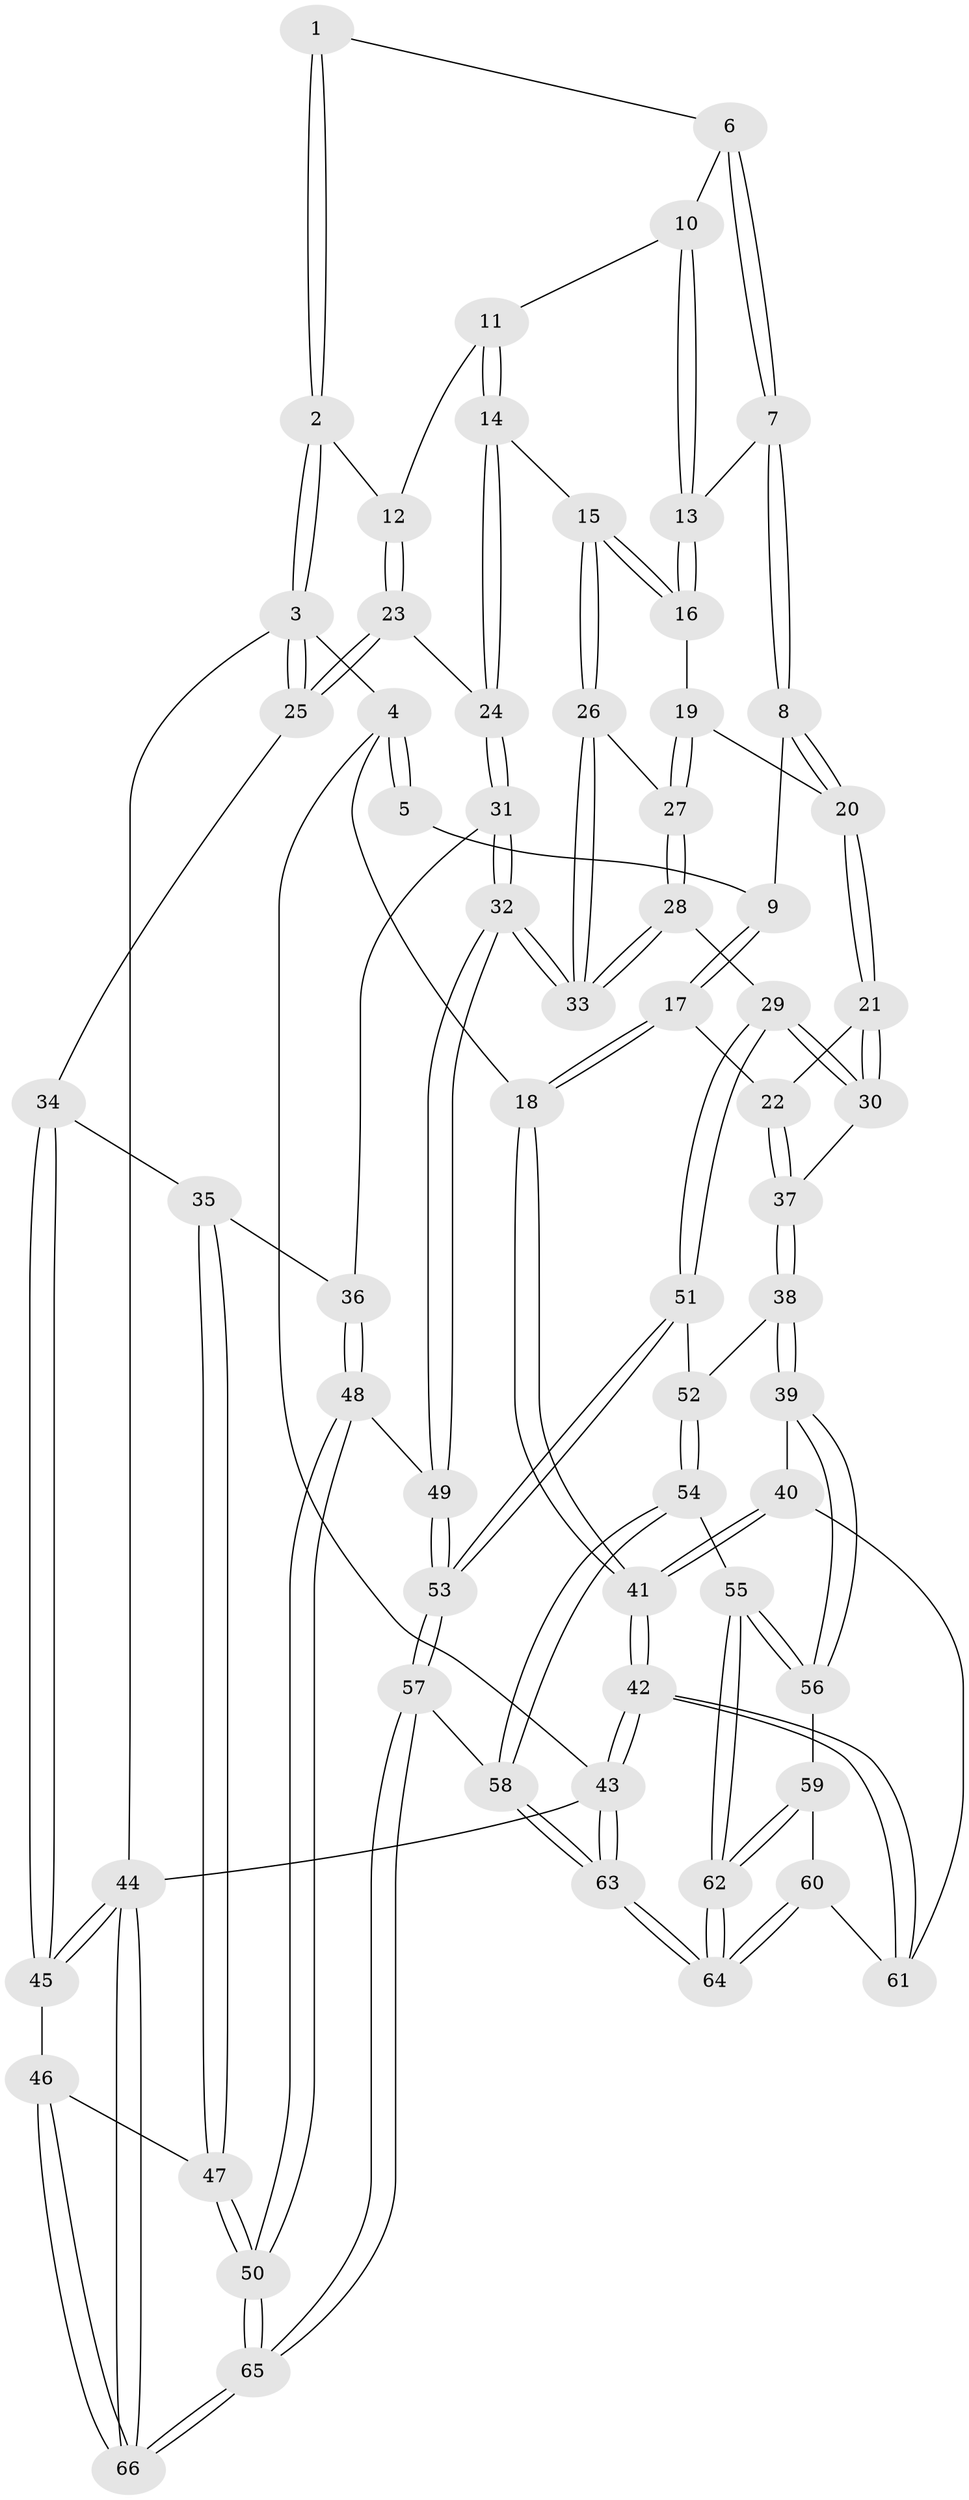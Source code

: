 // Generated by graph-tools (version 1.1) at 2025/16/03/09/25 04:16:50]
// undirected, 66 vertices, 162 edges
graph export_dot {
graph [start="1"]
  node [color=gray90,style=filled];
  1 [pos="+0.47702620445261595+0"];
  2 [pos="+1+0"];
  3 [pos="+1+0"];
  4 [pos="+0+0"];
  5 [pos="+0+0"];
  6 [pos="+0.47704112282236705+0"];
  7 [pos="+0.3425500676152962+0.12774536988124108"];
  8 [pos="+0.30996398937754677+0.17009354586770895"];
  9 [pos="+0.2250464457101338+0.15647526193291836"];
  10 [pos="+0.6078572987209558+0.12020727834990247"];
  11 [pos="+0.645178147466806+0.13858402500808073"];
  12 [pos="+0.8157235141481801+0.16323354300599144"];
  13 [pos="+0.5361818585057875+0.21829644947123092"];
  14 [pos="+0.6307492230010352+0.40146240796288807"];
  15 [pos="+0.5982717527175284+0.40723974155569476"];
  16 [pos="+0.5335242716130157+0.22390830427028102"];
  17 [pos="+0+0.32654218506034444"];
  18 [pos="+0+0.30193591633971356"];
  19 [pos="+0.36789088125300695+0.30420626225292446"];
  20 [pos="+0.3503163951218703+0.29796294603936097"];
  21 [pos="+0.30420499773084037+0.3471343640162936"];
  22 [pos="+0.10315210631388116+0.4190998834123054"];
  23 [pos="+0.8401345789287354+0.3131903587443369"];
  24 [pos="+0.7510508667470279+0.41573977354403574"];
  25 [pos="+1+0.40913489267987774"];
  26 [pos="+0.5883481780496023+0.4127488059974705"];
  27 [pos="+0.493709545463793+0.41521544008034483"];
  28 [pos="+0.38882522311625844+0.5778729111829985"];
  29 [pos="+0.3508662929192536+0.5899694738873097"];
  30 [pos="+0.3404819580845583+0.5780940153852844"];
  31 [pos="+0.7536169326249974+0.42444359538950305"];
  32 [pos="+0.585169642147361+0.6620198760339325"];
  33 [pos="+0.5744752136358212+0.6484074423264959"];
  34 [pos="+1+0.41624485970969893"];
  35 [pos="+0.8702153385938469+0.5814375877390348"];
  36 [pos="+0.8160615518656529+0.5705147889125729"];
  37 [pos="+0.13328566404035636+0.48116262783095"];
  38 [pos="+0.11231943344078618+0.6472570172962894"];
  39 [pos="+0.08285648825408957+0.6764789713862477"];
  40 [pos="+0.07779091774643423+0.6767667391330384"];
  41 [pos="+0+0.6519819618577243"];
  42 [pos="+0+0.8054874840583017"];
  43 [pos="+0+1"];
  44 [pos="+1+1"];
  45 [pos="+1+0.8103712387465286"];
  46 [pos="+1+0.7716220026004315"];
  47 [pos="+0.996323142942997+0.7615988649110966"];
  48 [pos="+0.6935663607425854+0.7328215024101915"];
  49 [pos="+0.5876975757998685+0.6663712217649247"];
  50 [pos="+0.7198737206767666+0.8290177158936061"];
  51 [pos="+0.3329520151634739+0.6356062053492635"];
  52 [pos="+0.2707092982875945+0.670949160656028"];
  53 [pos="+0.41523575999055395+0.8077223574403228"];
  54 [pos="+0.25022877076174527+0.7264530183939164"];
  55 [pos="+0.172635883066904+0.7780608472742947"];
  56 [pos="+0.08412252674283285+0.6793795630702814"];
  57 [pos="+0.386048809009918+1"];
  58 [pos="+0.3533351048867304+1"];
  59 [pos="+0.08313632741035955+0.7585467523035575"];
  60 [pos="+0.045992405814478596+0.8457865396740186"];
  61 [pos="+0.010955802209926759+0.8342482836273077"];
  62 [pos="+0.16881962751503884+0.9030362114812129"];
  63 [pos="+0.2624849775079377+1"];
  64 [pos="+0.17332187046688724+0.9497896654039018"];
  65 [pos="+0.6509114633638826+1"];
  66 [pos="+0.6846791482632006+1"];
  1 -- 2;
  1 -- 2;
  1 -- 6;
  2 -- 3;
  2 -- 3;
  2 -- 12;
  3 -- 4;
  3 -- 25;
  3 -- 25;
  3 -- 44;
  4 -- 5;
  4 -- 5;
  4 -- 18;
  4 -- 43;
  5 -- 9;
  6 -- 7;
  6 -- 7;
  6 -- 10;
  7 -- 8;
  7 -- 8;
  7 -- 13;
  8 -- 9;
  8 -- 20;
  8 -- 20;
  9 -- 17;
  9 -- 17;
  10 -- 11;
  10 -- 13;
  10 -- 13;
  11 -- 12;
  11 -- 14;
  11 -- 14;
  12 -- 23;
  12 -- 23;
  13 -- 16;
  13 -- 16;
  14 -- 15;
  14 -- 24;
  14 -- 24;
  15 -- 16;
  15 -- 16;
  15 -- 26;
  15 -- 26;
  16 -- 19;
  17 -- 18;
  17 -- 18;
  17 -- 22;
  18 -- 41;
  18 -- 41;
  19 -- 20;
  19 -- 27;
  19 -- 27;
  20 -- 21;
  20 -- 21;
  21 -- 22;
  21 -- 30;
  21 -- 30;
  22 -- 37;
  22 -- 37;
  23 -- 24;
  23 -- 25;
  23 -- 25;
  24 -- 31;
  24 -- 31;
  25 -- 34;
  26 -- 27;
  26 -- 33;
  26 -- 33;
  27 -- 28;
  27 -- 28;
  28 -- 29;
  28 -- 33;
  28 -- 33;
  29 -- 30;
  29 -- 30;
  29 -- 51;
  29 -- 51;
  30 -- 37;
  31 -- 32;
  31 -- 32;
  31 -- 36;
  32 -- 33;
  32 -- 33;
  32 -- 49;
  32 -- 49;
  34 -- 35;
  34 -- 45;
  34 -- 45;
  35 -- 36;
  35 -- 47;
  35 -- 47;
  36 -- 48;
  36 -- 48;
  37 -- 38;
  37 -- 38;
  38 -- 39;
  38 -- 39;
  38 -- 52;
  39 -- 40;
  39 -- 56;
  39 -- 56;
  40 -- 41;
  40 -- 41;
  40 -- 61;
  41 -- 42;
  41 -- 42;
  42 -- 43;
  42 -- 43;
  42 -- 61;
  42 -- 61;
  43 -- 63;
  43 -- 63;
  43 -- 44;
  44 -- 45;
  44 -- 45;
  44 -- 66;
  44 -- 66;
  45 -- 46;
  46 -- 47;
  46 -- 66;
  46 -- 66;
  47 -- 50;
  47 -- 50;
  48 -- 49;
  48 -- 50;
  48 -- 50;
  49 -- 53;
  49 -- 53;
  50 -- 65;
  50 -- 65;
  51 -- 52;
  51 -- 53;
  51 -- 53;
  52 -- 54;
  52 -- 54;
  53 -- 57;
  53 -- 57;
  54 -- 55;
  54 -- 58;
  54 -- 58;
  55 -- 56;
  55 -- 56;
  55 -- 62;
  55 -- 62;
  56 -- 59;
  57 -- 58;
  57 -- 65;
  57 -- 65;
  58 -- 63;
  58 -- 63;
  59 -- 60;
  59 -- 62;
  59 -- 62;
  60 -- 61;
  60 -- 64;
  60 -- 64;
  62 -- 64;
  62 -- 64;
  63 -- 64;
  63 -- 64;
  65 -- 66;
  65 -- 66;
}
